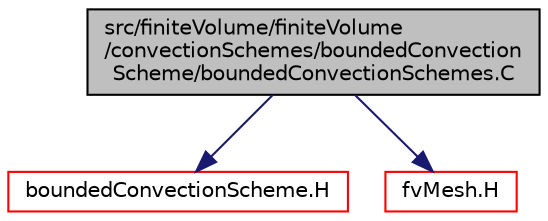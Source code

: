 digraph "src/finiteVolume/finiteVolume/convectionSchemes/boundedConvectionScheme/boundedConvectionSchemes.C"
{
  bgcolor="transparent";
  edge [fontname="Helvetica",fontsize="10",labelfontname="Helvetica",labelfontsize="10"];
  node [fontname="Helvetica",fontsize="10",shape=record];
  Node0 [label="src/finiteVolume/finiteVolume\l/convectionSchemes/boundedConvection\lScheme/boundedConvectionSchemes.C",height=0.2,width=0.4,color="black", fillcolor="grey75", style="filled", fontcolor="black"];
  Node0 -> Node1 [color="midnightblue",fontsize="10",style="solid",fontname="Helvetica"];
  Node1 [label="boundedConvectionScheme.H",height=0.2,width=0.4,color="red",URL="$a02924.html"];
  Node0 -> Node100 [color="midnightblue",fontsize="10",style="solid",fontname="Helvetica"];
  Node100 [label="fvMesh.H",height=0.2,width=0.4,color="red",URL="$a03719.html"];
}
